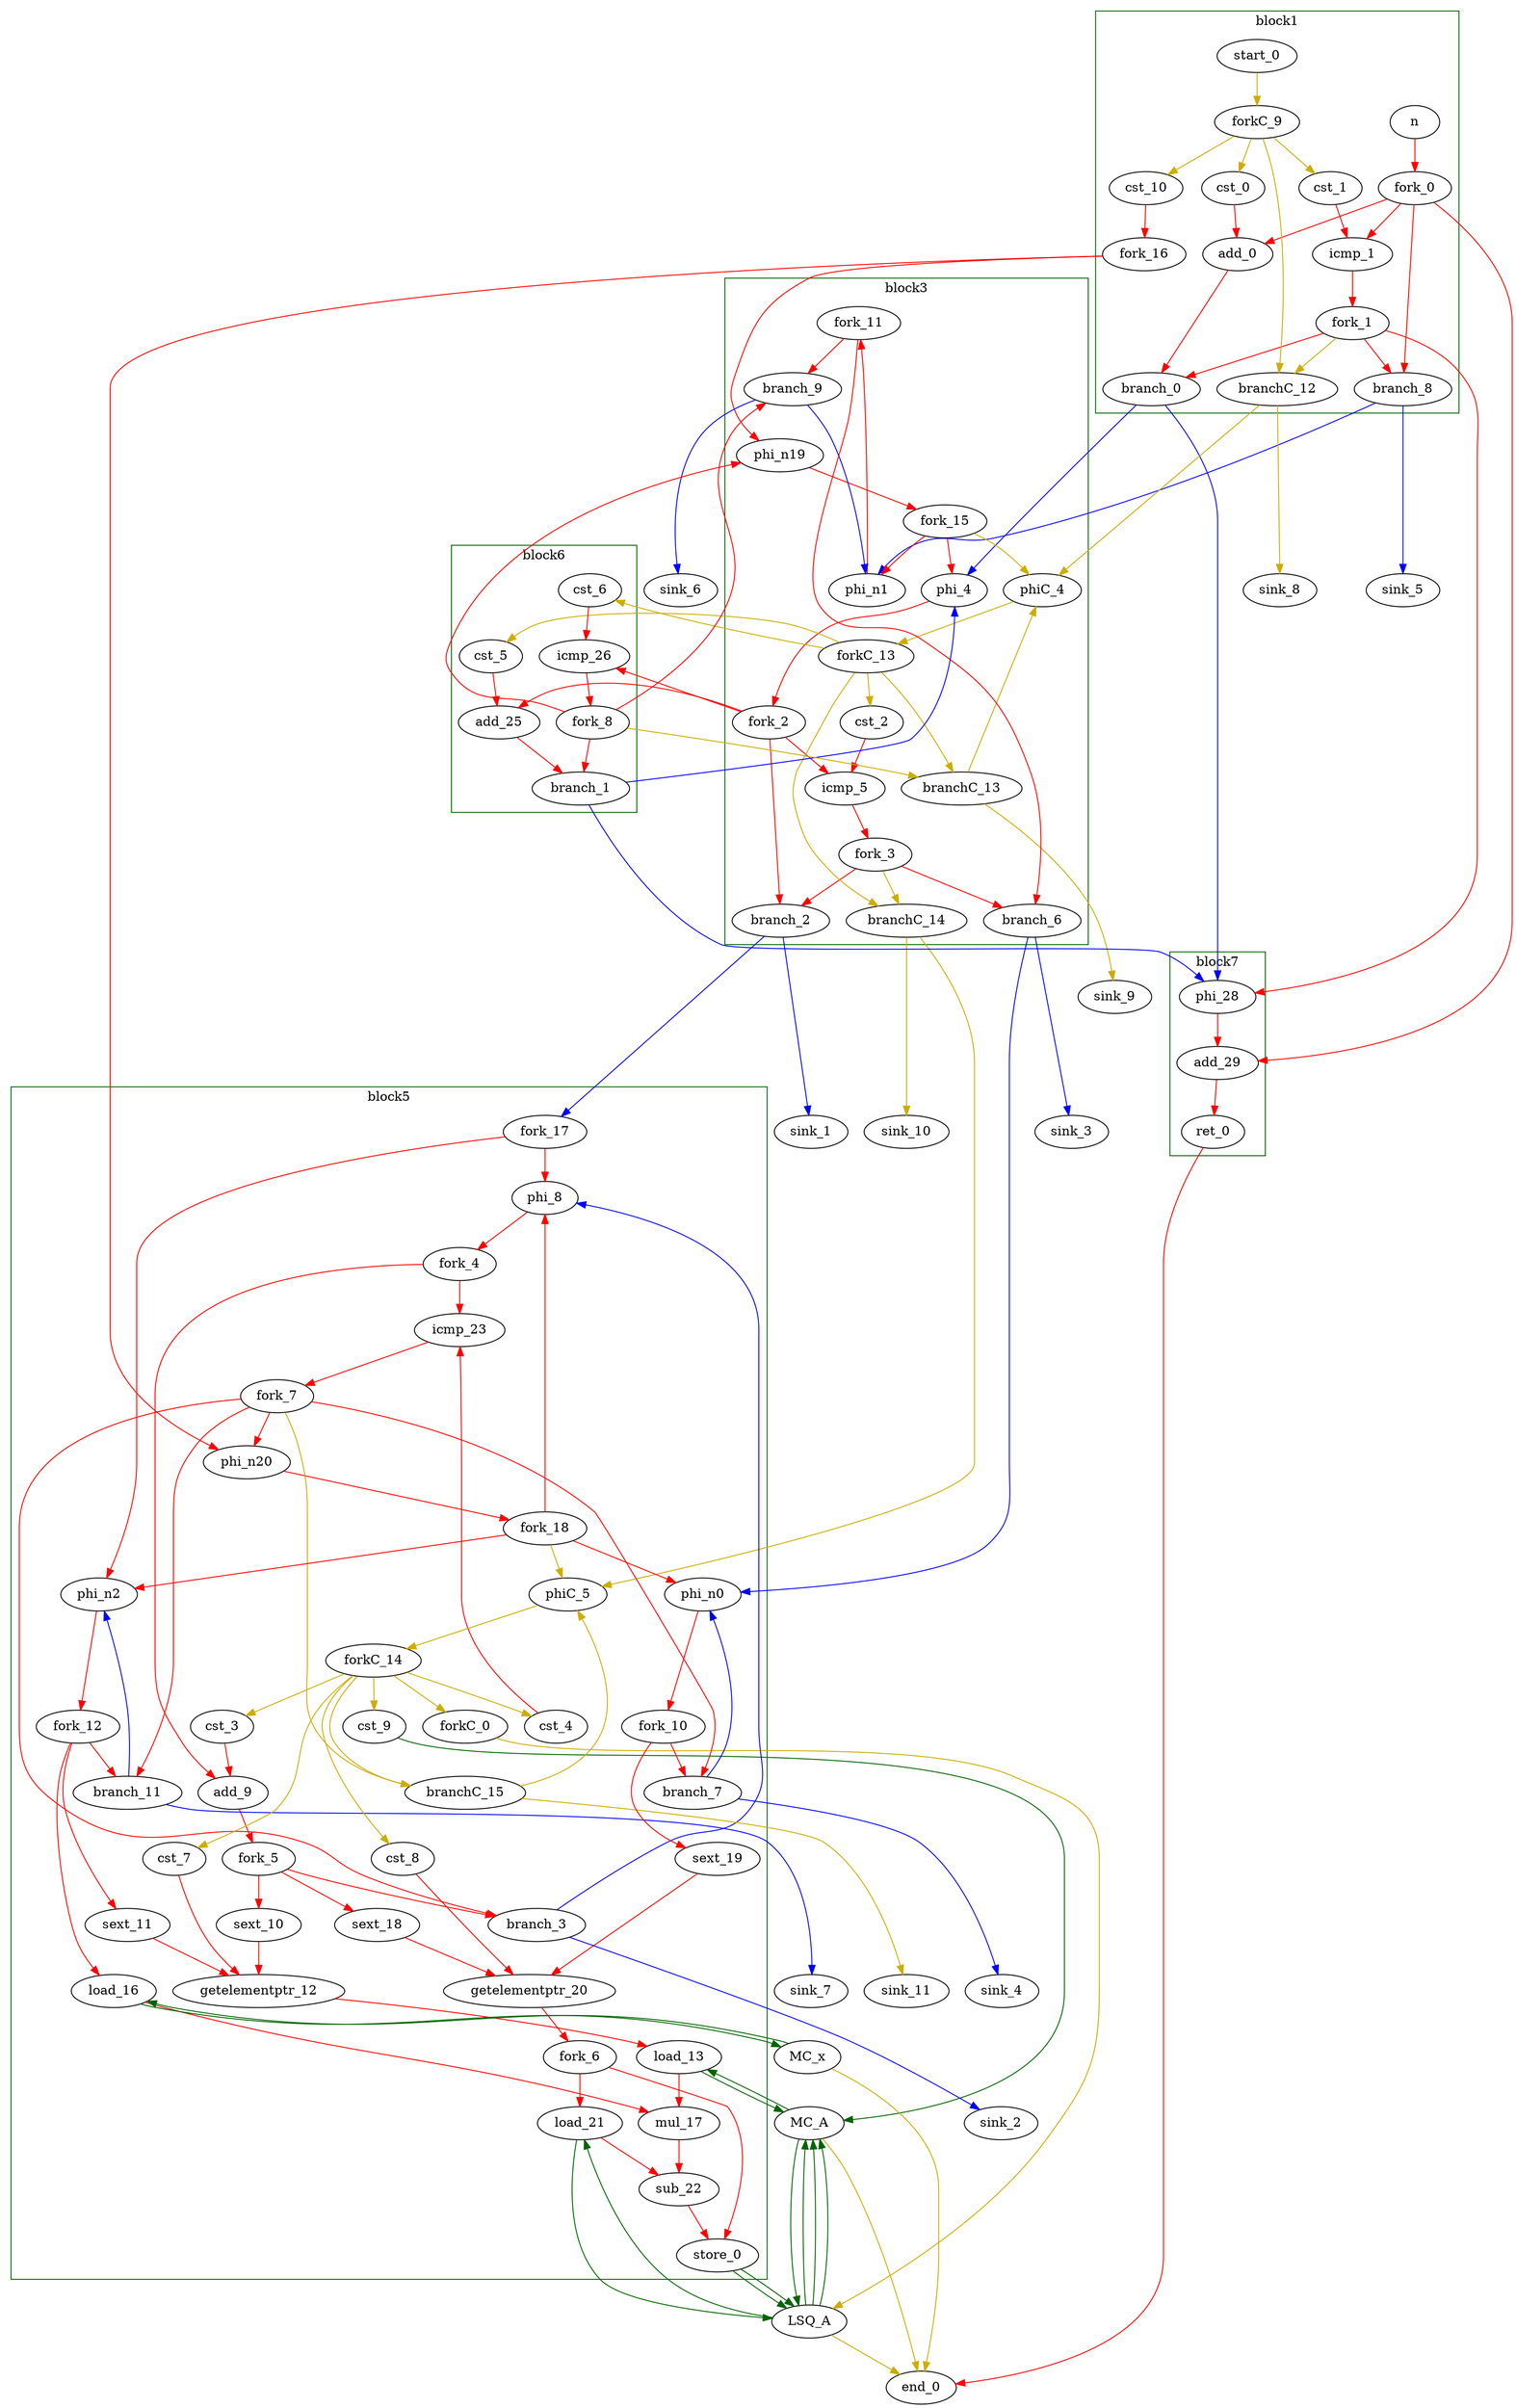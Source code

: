 Digraph G {
	splines=spline;
//DHLS version: 0.1.1" [shape = "none" pos = "20,20!"]

	subgraph cluster_0 {
	color = "darkgreen";
		label = "block1";
		"n" [type = "Entry", bbID= 1, in = "in1:32", out = "out1:32"];
		"cst_0" [type = "Constant", bbID= 1, in = "in1:32", out = "out1:32", value = "0xFFFFFFFF"];
		"add_0" [type = "Operator", bbID= 1, op = "add_op", in = "in1:32 in2:32 ", out = "out1:32 ", delay=1.693, latency=0, II=1];
		"cst_1" [type = "Constant", bbID= 1, in = "in1:32", out = "out1:32", value = "0x00000000"];
		"icmp_1" [type = "Operator", bbID= 1, op = "icmp_sgt_op", in = "in1:32 in2:32 ", out = "out1:1 ", delay=1.530, latency=0, II=1];
		"start_0" [type = "Entry", control= "true", bbID= 1, in = "in1:0", out = "out1:0"];
		"branch_0" [type = "Branch", bbID= 1,  in = "in1:32 in2?:1*i", out = "out1+:32 out2-:32"];
		"cst_10" [type = "Constant", bbID= 1, in = "in1:32", out = "out1:32", value = "0x00000001"];
		"branch_8" [type = "Branch", bbID= 1,  in = "in1:32 in2?:1*i", out = "out1+:32 out2-:32"];
		"branchC_12" [type = "Branch", bbID= 1,  in = "in1:0 in2?:1*i", out = "out1+:0 out2-:0"];
		"fork_0" [type = "Fork", bbID= 1, in = "in1:32", out = "out1:32 out2:32 out3:32 out4:32 "];
		"fork_1" [type = "Fork", bbID= 1, in = "in1:32", out = "out1:32 out2:32 out3:32 out4:32 "];
		"forkC_9" [type = "Fork", bbID= 1, in = "in1:0", out = "out1:0 out2:0 out3:0 out4:0 "];
		"fork_16" [type = "Fork", bbID= 1, in = "in1:32", out = "out1:32 out2:32 "];

	}

	subgraph cluster_1 {
	color = "darkgreen";
		label = "block2";

	}

	subgraph cluster_2 {
	color = "darkgreen";
		label = "block3";
		"phi_4" [type = "Mux", bbID= 3, in = "in1?:1 in2:32 in3:32 ", out = "out1:32", delay=0.366];
		"cst_2" [type = "Constant", bbID= 3, in = "in1:32", out = "out1:32", value = "0x00000000"];
		"icmp_5" [type = "Operator", bbID= 3, op = "icmp_sgt_op", in = "in1:32 in2:32 ", out = "out1:1 ", delay=1.530, latency=0, II=1];
		"phi_n1" [type = "Mux", bbID= 3, in = "in1?:1 in2:32 in3:32 ", out = "out1:32", delay=0.366];
		"phiC_4" [type = "Mux", bbID= 3, in = "in1?:1 in2:0 in3:0 ", out = "out1:0", delay=0.166];
		"phi_n19" [type = "Merge", bbID= 3, in = "in1:32 in2:32*i ", out = "out1:32", delay=0.366];
		"branch_2" [type = "Branch", bbID= 3,  in = "in1:32 in2?:1*i", out = "out1+:32 out2-:32"];
		"branch_6" [type = "Branch", bbID= 3,  in = "in1:32 in2?:1*i", out = "out1+:32 out2-:32"];
		"branch_9" [type = "Branch", bbID= 3,  in = "in1:32 in2?:1*i", out = "out1+:32 out2-:32"];
		"branchC_13" [type = "Branch", bbID= 3,  in = "in1:0 in2?:1*i", out = "out1+:0 out2-:0"];
		"branchC_14" [type = "Branch", bbID= 3,  in = "in1:0 in2?:1*i", out = "out1+:0 out2-:0"];
		"fork_2" [type = "Fork", bbID= 3, in = "in1:32", out = "out1:32 out2:32 out3:32 out4:32 "];
		"fork_3" [type = "Fork", bbID= 3, in = "in1:32", out = "out1:32 out2:32 out3:32 "];
		"fork_11" [type = "Fork", bbID= 3, in = "in1:32", out = "out1:32 out2:32 "];
		"forkC_13" [type = "Fork", bbID= 3, in = "in1:0", out = "out1:0 out2:0 out3:0 out4:0 out5:0 "];
		"fork_15" [type = "Fork", bbID= 3, in = "in1:32", out = "out1:32 out2:32 out3:32 "];

	}

	subgraph cluster_3 {
	color = "darkgreen";
		label = "block4";

	}

	subgraph cluster_4 {
	color = "darkgreen";
		label = "block5";
		"phi_8" [type = "Mux", bbID= 5, in = "in1?:1 in2:32 in3:32 ", out = "out1:32", delay=0.366];
		"cst_3" [type = "Constant", bbID= 5, in = "in1:32", out = "out1:32", value = "0xFFFFFFFF"];
		"add_9" [type = "Operator", bbID= 5, op = "add_op", in = "in1:32 in2:32 ", out = "out1:32 ", delay=1.693, latency=0, II=1];
		"sext_10" [type = "Operator", bbID= 5, op = "sext_op", in = "in1:32 ", out = "out1:32 ", delay=0.000, latency=0, II=1];
		"sext_11" [type = "Operator", bbID= 5, op = "sext_op", in = "in1:32 ", out = "out1:32 ", delay=0.000, latency=0, II=1];
		"getelementptr_12" [type = "Operator", bbID= 5, op = "getelementptr_op", in = "in1:32 in2:32 in3:32 ", out = "out1:32 ", constants=1, delay=2.966, latency=0, II=1];
		"load_13" [type = "Operator", bbID= 5, op = "mc_load_op",bbID= 5, portId= 0, offset= 0, in = "in1:32 in2:32", out = "out1:32 out2:32 ", delay=0.000, latency=2, II=1];
		"load_16" [type = "Operator", bbID= 5, op = "mc_load_op",bbID= 5, portId= 0, offset= 0, in = "in1:32 in2:32", out = "out1:32 out2:32 ", delay=0.000, latency=2, II=1];
		"mul_17" [type = "Operator", bbID= 5, op = "mul_op", in = "in1:32 in2:32 ", out = "out1:32 ", delay=0.000, latency=4, II=1];
		"sext_18" [type = "Operator", bbID= 5, op = "sext_op", in = "in1:32 ", out = "out1:32 ", delay=0.000, latency=0, II=1];
		"sext_19" [type = "Operator", bbID= 5, op = "sext_op", in = "in1:32 ", out = "out1:32 ", delay=0.000, latency=0, II=1];
		"getelementptr_20" [type = "Operator", bbID= 5, op = "getelementptr_op", in = "in1:32 in2:32 in3:32 ", out = "out1:32 ", constants=1, delay=2.966, latency=0, II=1];
		"load_21" [type = "Operator", bbID= 5, op = "lsq_load_op",bbID= 5, portId= 0, offset= 0, in = "in1:32 in2:32", out = "out1:32 out2:32 ", delay=0.000, latency=5, II=1];
		"sub_22" [type = "Operator", bbID= 5, op = "sub_op", in = "in1:32 in2:32 ", out = "out1:32 ", delay=1.693, latency=0, II=1];
		"store_0" [type = "Operator", bbID= 5, op = "lsq_store_op",bbID= 5, portId= 0, offset= 1, in = "in1:32 in2:32 ", out = "out1:32 out2:32", delay=0.000, latency=0, II=1];
		"cst_4" [type = "Constant", bbID= 5, in = "in1:32", out = "out1:32", value = "0x00000001"];
		"icmp_23" [type = "Operator", bbID= 5, op = "icmp_sgt_op", in = "in1:32 in2:32 ", out = "out1:1 ", delay=1.530, latency=0, II=1];
		"cst_7" [type = "Constant", bbID= 5, in = "in1:32", out = "out1:32", value = "0x00000064"];
		"cst_8" [type = "Constant", bbID= 5, in = "in1:32", out = "out1:32", value = "0x00000064"];
		"cst_9" [type = "Constant", bbID= 5, in = "in1:32", out = "out1:32", value = "0x00000001"];
		"forkC_0" [type = "Fork", bbID= 5, in = "in1:0", out = "out1:0 "];
		"phi_n0" [type = "Mux", bbID= 5, in = "in1?:1 in2:32 in3:32 ", out = "out1:32", delay=0.366];
		"phi_n2" [type = "Mux", bbID= 5, in = "in1?:1 in2:32 in3:32 ", out = "out1:32", delay=0.366];
		"phiC_5" [type = "Mux", bbID= 5, in = "in1?:1 in2:0 in3:0 ", out = "out1:0", delay=0.166];
		"branch_3" [type = "Branch", bbID= 5,  in = "in1:32 in2?:1*i", out = "out1+:32 out2-:32"];
		"phi_n20" [type = "Merge", bbID= 5, in = "in1:32 in2:32*i ", out = "out1:32", delay=0.366];
		"branch_7" [type = "Branch", bbID= 5,  in = "in1:32 in2?:1*i", out = "out1+:32 out2-:32"];
		"branch_11" [type = "Branch", bbID= 5,  in = "in1:32 in2?:1*i", out = "out1+:32 out2-:32"];
		"branchC_15" [type = "Branch", bbID= 5,  in = "in1:0 in2?:1*i", out = "out1+:0 out2-:0"];
		"fork_17" [type = "Fork", bbID= 5, in = "in1:32", out = "out1:32 out2:32 "];
		"fork_4" [type = "Fork", bbID= 5, in = "in1:32", out = "out1:32 out2:32 "];
		"fork_5" [type = "Fork", bbID= 5, in = "in1:32", out = "out1:32 out2:32 out3:32 "];
		"fork_6" [type = "Fork", bbID= 5, in = "in1:32", out = "out1:32 out2:32 "];
		"fork_7" [type = "Fork", bbID= 5, in = "in1:32", out = "out1:32 out2:32 out3:32 out4:32 out5:32 "];
		"fork_10" [type = "Fork", bbID= 5, in = "in1:32", out = "out1:32 out2:32 "];
		"fork_12" [type = "Fork", bbID= 5, in = "in1:32", out = "out1:32 out2:32 out3:32 "];
		"forkC_14" [type = "Fork", bbID= 5, in = "in1:0", out = "out1:0 out2:0 out3:0 out4:0 out5:0 out6:0 out7:0 "];
		"fork_18" [type = "Fork", bbID= 5, in = "in1:32", out = "out1:32 out2:32 out3:32 out4:32 "];

	}

	subgraph cluster_5 {
	color = "darkgreen";
		label = "block6";
		"cst_5" [type = "Constant", bbID= 6, in = "in1:32", out = "out1:32", value = "0xFFFFFFFF"];
		"add_25" [type = "Operator", bbID= 6, op = "add_op", in = "in1:32 in2:32 ", out = "out1:32 ", delay=1.693, latency=0, II=1];
		"cst_6" [type = "Constant", bbID= 6, in = "in1:32", out = "out1:32", value = "0x00000000"];
		"icmp_26" [type = "Operator", bbID= 6, op = "icmp_sgt_op", in = "in1:32 in2:32 ", out = "out1:1 ", delay=1.530, latency=0, II=1];
		"branch_1" [type = "Branch", bbID= 6,  in = "in1:32 in2?:1*i", out = "out1+:32 out2-:32"];
		"fork_8" [type = "Fork", bbID= 6, in = "in1:32", out = "out1:32 out2:32 out3:32 out4:32 "];

	}

	subgraph cluster_6 {
	color = "darkgreen";
		label = "block7";
		"phi_28" [type = "Mux", bbID= 7, in = "in1?:1 in2:32 in3:32 ", out = "out1:32", delay=0.366];
		"add_29" [type = "Operator", bbID= 7, op = "add_op", in = "in1:32 in2:32 ", out = "out1:32 ", delay=1.693, latency=0, II=1];
		"ret_0" [type = "Operator", bbID= 7, op = "ret_op", in = "in1:32 ", out = "out1:32 ", delay=0.000, latency=0, II=1];

	}
	"LSQ_A" [type = "LSQ", bbID= 0, in = "in1:0*c0 in2:32*l0a in3:32*s0a in4:32*s0d in5:32*x0d ", out = "out1:32*l0d out2:0*e out3:32*x0a out4:32*y0a out5:32*y0d ", memory = "A", bbcount = 1, ldcount = 1, stcount = 1, fifoDepth = 16, numLoads = "{1}", numStores = "{1}", loadOffsets = "{{0;0;0;0;0;0;0;0;0;0;0;0;0;0;0;0}}", storeOffsets = "{{1;0;0;0;0;0;0;0;0;0;0;0;0;0;0;0}}", loadPorts = "{{0;0;0;0;0;0;0;0;0;0;0;0;0;0;0;0}}", storePorts = "{{0;0;0;0;0;0;0;0;0;0;0;0;0;0;0;0}}"];
	"MC_A" [type = "MC", bbID= 0, in = "in1:32*c0 in2:32*l0a in3:32*l1a in4:32*s0a in5:32*s0d ", out = "out1:32*l0d out2:32*l1d out3:0*e ", memory = "A", bbcount = 1, ldcount = 2, stcount = 1];
	"MC_x" [type = "MC", bbID= 0, in = "in1:32*l0a ", out = "out1:32*l0d out2:0*e ", memory = "x", bbcount = 0, ldcount = 1, stcount = 0];
	"sink_1" [type = "Sink", bbID= 0, in = "in1:32"];
	"sink_2" [type = "Sink", bbID= 0, in = "in1:32"];
	"sink_3" [type = "Sink", bbID= 0, in = "in1:32"];
	"sink_4" [type = "Sink", bbID= 0, in = "in1:32"];
	"sink_5" [type = "Sink", bbID= 0, in = "in1:32"];
	"sink_6" [type = "Sink", bbID= 0, in = "in1:32"];
	"sink_7" [type = "Sink", bbID= 0, in = "in1:32"];
	"sink_8" [type = "Sink", bbID= 0, in = "in1:0"];
	"sink_9" [type = "Sink", bbID= 0, in = "in1:0"];
	"sink_10" [type = "Sink", bbID= 0, in = "in1:0"];
	"sink_11" [type = "Sink", bbID= 0, in = "in1:0"];
	"end_0" [type = "Exit", bbID= 0, in = "in1:0*e in2:0*e in3:0*e in4:32 ", out = "out1:32"];

	"load_13" -> "MC_A" [color = "darkgreen", mem_address = "true", from = "out2", to = "in2"];
	"MC_A" -> "load_13" [color = "darkgreen", mem_address = "false", from = "out1", to = "in1"];
	"load_16" -> "MC_x" [color = "darkgreen", mem_address = "true", from = "out2", to = "in1"];
	"MC_x" -> "load_16" [color = "darkgreen", mem_address = "false", from = "out1", to = "in1"];
	"load_21" -> "LSQ_A" [color = "darkgreen", mem_address = "true", from = "out2", to = "in2"];
	"LSQ_A" -> "load_21" [color = "darkgreen", mem_address = "false", from = "out1", to = "in1"];
	"store_0" -> "LSQ_A" [color = "darkgreen", mem_address = "true", from = "out2", to = "in3"];
	"store_0" -> "LSQ_A" [color = "darkgreen", mem_address = "false", from = "out1", to = "in4"];
	"LSQ_A" -> "end_0" [color = "gold3", from = "out2", to = "in1"];
	"cst_9" -> "MC_A" [color = "darkgreen", from = "out1", to = "in1"];
	"MC_A" -> "end_0" [color = "gold3", from = "out3", to = "in2"];
	"LSQ_A" -> "MC_A" [color = "darkgreen", mem_address = "true", from = "out3", to = "in3"];
	"LSQ_A" -> "MC_A" [color = "darkgreen", mem_address = "true", from = "out4", to = "in4"];
	"LSQ_A" -> "MC_A" [color = "darkgreen", mem_address = "false", from = "out5", to = "in5"];
	"MC_A" -> "LSQ_A" [color = "darkgreen", mem_address = "false", from = "out2", to = "in5"];
	"MC_x" -> "end_0" [color = "gold3", from = "out2", to = "in3"];
	"n" -> "fork_0" [color = "red", from = "out1", to = "in1"];
	"cst_0" -> "add_0" [color = "red", from = "out1", to = "in2"];
	"add_0" -> "branch_0" [color = "red", from = "out1", to = "in1"];
	"cst_1" -> "icmp_1" [color = "red", from = "out1", to = "in2"];
	"icmp_1" -> "fork_1" [color = "red", from = "out1", to = "in1"];
	"phi_4" -> "fork_2" [color = "red", from = "out1", to = "in1"];
	"cst_2" -> "icmp_5" [color = "red", from = "out1", to = "in2"];
	"icmp_5" -> "fork_3" [color = "red", from = "out1", to = "in1"];
	"phi_8" -> "fork_4" [color = "red", from = "out1", to = "in1"];
	"cst_3" -> "add_9" [color = "red", from = "out1", to = "in2"];
	"add_9" -> "fork_5" [color = "red", from = "out1", to = "in1"];
	"sext_10" -> "getelementptr_12" [color = "red", from = "out1", to = "in1"];
	"sext_11" -> "getelementptr_12" [color = "red", from = "out1", to = "in2"];
	"getelementptr_12" -> "load_13" [color = "red", from = "out1", to = "in2"];
	"load_13" -> "mul_17" [color = "red", from = "out1", to = "in1"];
	"load_16" -> "mul_17" [color = "red", from = "out1", to = "in2"];
	"mul_17" -> "sub_22" [color = "red", from = "out1", to = "in2"];
	"sext_18" -> "getelementptr_20" [color = "red", from = "out1", to = "in1"];
	"sext_19" -> "getelementptr_20" [color = "red", from = "out1", to = "in2"];
	"getelementptr_20" -> "fork_6" [color = "red", from = "out1", to = "in1"];
	"load_21" -> "sub_22" [color = "red", from = "out1", to = "in1"];
	"sub_22" -> "store_0" [color = "red", from = "out1", to = "in1"];
	"cst_4" -> "icmp_23" [color = "red", from = "out1", to = "in2"];
	"icmp_23" -> "fork_7" [color = "red", from = "out1", to = "in1"];
	"cst_5" -> "add_25" [color = "red", from = "out1", to = "in2"];
	"add_25" -> "branch_1" [color = "red", from = "out1", to = "in1"];
	"cst_6" -> "icmp_26" [color = "red", from = "out1", to = "in2"];
	"icmp_26" -> "fork_8" [color = "red", from = "out1", to = "in1"];
	"phi_28" -> "add_29" [color = "red", from = "out1", to = "in1"];
	"add_29" -> "ret_0" [color = "red", from = "out1", to = "in1"];
	"ret_0" -> "end_0" [color = "red", from = "out1", to = "in4"];
	"cst_7" -> "getelementptr_12" [color = "red", from = "out1", to = "in3"];
	"cst_8" -> "getelementptr_20" [color = "red", from = "out1", to = "in3"];
	"start_0" -> "forkC_9" [color = "gold3", from = "out1", to = "in1"];
	"forkC_0" -> "LSQ_A" [color = "gold3", from = "out1", to = "in1"];
	"phi_n0" -> "fork_10" [color = "red", from = "out1", to = "in1"];
	"phi_n1" -> "fork_11" [color = "red", from = "out1", to = "in1"];
	"phi_n2" -> "fork_12" [color = "red", from = "out1", to = "in1"];
	"phiC_4" -> "forkC_13" [color = "gold3", from = "out1", to = "in1"];
	"phiC_5" -> "forkC_14" [color = "gold3", from = "out1", to = "in1"];
	"branch_0" -> "phi_28" [color = "blue", minlen = 3, from = "out1", to = "in2"];
	"branch_0" -> "phi_4" [color = "blue", minlen = 3, from = "out2", to = "in3"];
	"branch_1" -> "phi_28" [color = "blue", minlen = 3, from = "out1", to = "in3"];
	"branch_1" -> "phi_4" [color = "blue", minlen = 3, from = "out2", to = "in2"];
	"phi_n19" -> "fork_15" [color = "red", from = "out1", to = "in1"];
	"cst_10" -> "fork_16" [color = "red", from = "out1", to = "in1"];
	"branch_2" -> "sink_1" [color = "blue", minlen = 3, from = "out1", to = "in1"];
	"branch_2" -> "fork_17" [color = "blue", minlen = 3, from = "out2", to = "in1"];
	"branch_3" -> "sink_2" [color = "blue", minlen = 3, from = "out1", to = "in1"];
	"branch_3" -> "phi_8" [color = "blue", minlen = 3, from = "out2", to = "in2"];
	"phi_n20" -> "fork_18" [color = "red", from = "out1", to = "in1"];
	"branch_6" -> "sink_3" [color = "blue", minlen = 3, from = "out1", to = "in1"];
	"branch_6" -> "phi_n0" [color = "blue", minlen = 3, from = "out2", to = "in3"];
	"branch_7" -> "sink_4" [color = "blue", minlen = 3, from = "out1", to = "in1"];
	"branch_7" -> "phi_n0" [color = "blue", minlen = 3, from = "out2", to = "in2"];
	"branch_8" -> "sink_5" [color = "blue", minlen = 3, from = "out1", to = "in1"];
	"branch_8" -> "phi_n1" [color = "blue", minlen = 3, from = "out2", to = "in3"];
	"branch_9" -> "sink_6" [color = "blue", minlen = 3, from = "out1", to = "in1"];
	"branch_9" -> "phi_n1" [color = "blue", minlen = 3, from = "out2", to = "in2"];
	"branch_11" -> "sink_7" [color = "blue", minlen = 3, from = "out1", to = "in1"];
	"branch_11" -> "phi_n2" [color = "blue", minlen = 3, from = "out2", to = "in2"];
	"branchC_12" -> "sink_8" [color = "gold3", minlen = 3, from = "out1", to = "in1"];
	"branchC_12" -> "phiC_4" [color = "gold3", minlen = 3, from = "out2", to = "in3"];
	"branchC_13" -> "sink_9" [color = "gold3", minlen = 3, from = "out1", to = "in1"];
	"branchC_13" -> "phiC_4" [color = "gold3", minlen = 3, from = "out2", to = "in2"];
	"branchC_14" -> "sink_10" [color = "gold3", minlen = 3, from = "out1", to = "in1"];
	"branchC_14" -> "phiC_5" [color = "gold3", minlen = 3, from = "out2", to = "in3"];
	"branchC_15" -> "sink_11" [color = "gold3", minlen = 3, from = "out1", to = "in1"];
	"branchC_15" -> "phiC_5" [color = "gold3", minlen = 3, from = "out2", to = "in2"];
	"fork_17" -> "phi_8" [color = "red", from = "out1", to = "in3"];
	"fork_17" -> "phi_n2" [color = "red", from = "out2", to = "in3"];
	"fork_0" -> "add_0" [color = "red", from = "out1", to = "in1"];
	"fork_0" -> "icmp_1" [color = "red", from = "out2", to = "in1"];
	"fork_0" -> "branch_8" [color = "red", from = "out3", to = "in1"];
	"fork_0" -> "add_29" [color = "red", from = "out4", to = "in2"];
	"fork_1" -> "branch_0" [color = "red", from = "out1", to = "in2"];
	"fork_1" -> "branch_8" [color = "red", from = "out2", to = "in2"];
	"fork_1" -> "branchC_12" [color = "gold3", from = "out3", to = "in2"];
	"fork_1" -> "phi_28" [color = "red", from = "out4", to = "in1"];
	"fork_2" -> "icmp_5" [color = "red", from = "out1", to = "in1"];
	"fork_2" -> "add_25" [color = "red", from = "out2", to = "in1"];
	"fork_2" -> "icmp_26" [color = "red", from = "out3", to = "in1"];
	"fork_2" -> "branch_2" [color = "red", from = "out4", to = "in1"];
	"fork_3" -> "branch_2" [color = "red", from = "out1", to = "in2"];
	"fork_3" -> "branch_6" [color = "red", from = "out2", to = "in2"];
	"fork_3" -> "branchC_14" [color = "gold3", from = "out3", to = "in2"];
	"fork_4" -> "add_9" [color = "red", from = "out1", to = "in1"];
	"fork_4" -> "icmp_23" [color = "red", from = "out2", to = "in1"];
	"fork_5" -> "sext_10" [color = "red", from = "out1", to = "in1"];
	"fork_5" -> "sext_18" [color = "red", from = "out2", to = "in1"];
	"fork_5" -> "branch_3" [color = "red", from = "out3", to = "in1"];
	"fork_6" -> "load_21" [color = "red", from = "out1", to = "in2"];
	"fork_6" -> "store_0" [color = "red", from = "out2", to = "in2"];
	"fork_7" -> "branch_3" [color = "red", from = "out1", to = "in2"];
	"fork_7" -> "phi_n20" [color = "red", from = "out2", to = "in2"];
	"fork_7" -> "branch_7" [color = "red", from = "out3", to = "in2"];
	"fork_7" -> "branch_11" [color = "red", from = "out4", to = "in2"];
	"fork_7" -> "branchC_15" [color = "gold3", from = "out5", to = "in2"];
	"fork_8" -> "branch_1" [color = "red", from = "out1", to = "in2"];
	"fork_8" -> "phi_n19" [color = "red", from = "out2", to = "in2"];
	"fork_8" -> "branch_9" [color = "red", from = "out3", to = "in2"];
	"fork_8" -> "branchC_13" [color = "gold3", from = "out4", to = "in2"];
	"forkC_9" -> "cst_0" [color = "gold3", from = "out1", to = "in1"];
	"forkC_9" -> "cst_1" [color = "gold3", from = "out2", to = "in1"];
	"forkC_9" -> "branchC_12" [color = "gold3", from = "out3", to = "in1"];
	"forkC_9" -> "cst_10" [color = "gold3", from = "out4", to = "in1"];
	"fork_10" -> "sext_19" [color = "red", from = "out1", to = "in1"];
	"fork_10" -> "branch_7" [color = "red", from = "out2", to = "in1"];
	"fork_11" -> "branch_6" [color = "red", from = "out1", to = "in1"];
	"fork_11" -> "branch_9" [color = "red", from = "out2", to = "in1"];
	"fork_12" -> "sext_11" [color = "red", from = "out1", to = "in1"];
	"fork_12" -> "branch_11" [color = "red", from = "out2", to = "in1"];
	"fork_12" -> "load_16" [color = "red", from = "out3", to = "in2"];
	"forkC_13" -> "cst_2" [color = "gold3", from = "out1", to = "in1"];
	"forkC_13" -> "branchC_13" [color = "gold3", from = "out2", to = "in1"];
	"forkC_13" -> "branchC_14" [color = "gold3", from = "out3", to = "in1"];
	"forkC_13" -> "cst_5" [color = "gold3", from = "out4", to = "in1"];
	"forkC_13" -> "cst_6" [color = "gold3", from = "out5", to = "in1"];
	"forkC_14" -> "cst_3" [color = "gold3", from = "out1", to = "in1"];
	"forkC_14" -> "branchC_15" [color = "gold3", from = "out2", to = "in1"];
	"forkC_14" -> "cst_4" [color = "gold3", from = "out3", to = "in1"];
	"forkC_14" -> "cst_7" [color = "gold3", from = "out4", to = "in1"];
	"forkC_14" -> "cst_8" [color = "gold3", from = "out5", to = "in1"];
	"forkC_14" -> "cst_9" [color = "gold3", from = "out6", to = "in1"];
	"forkC_14" -> "forkC_0" [color = "gold3", from = "out7", to = "in1"];
	"fork_15" -> "phi_4" [color = "red", from = "out1", to = "in1"];
	"fork_15" -> "phi_n1" [color = "red", from = "out2", to = "in1"];
	"fork_15" -> "phiC_4" [color = "gold3", from = "out3", to = "in1"];
	"fork_16" -> "phi_n19" [color = "red", from = "out1", to = "in1"];
	"fork_16" -> "phi_n20" [color = "red", from = "out2", to = "in1"];
	"fork_18" -> "phi_8" [color = "red", from = "out1", to = "in1"];
	"fork_18" -> "phi_n0" [color = "red", from = "out2", to = "in1"];
	"fork_18" -> "phi_n2" [color = "red", from = "out3", to = "in1"];
	"fork_18" -> "phiC_5" [color = "gold3", from = "out4", to = "in1"];

}